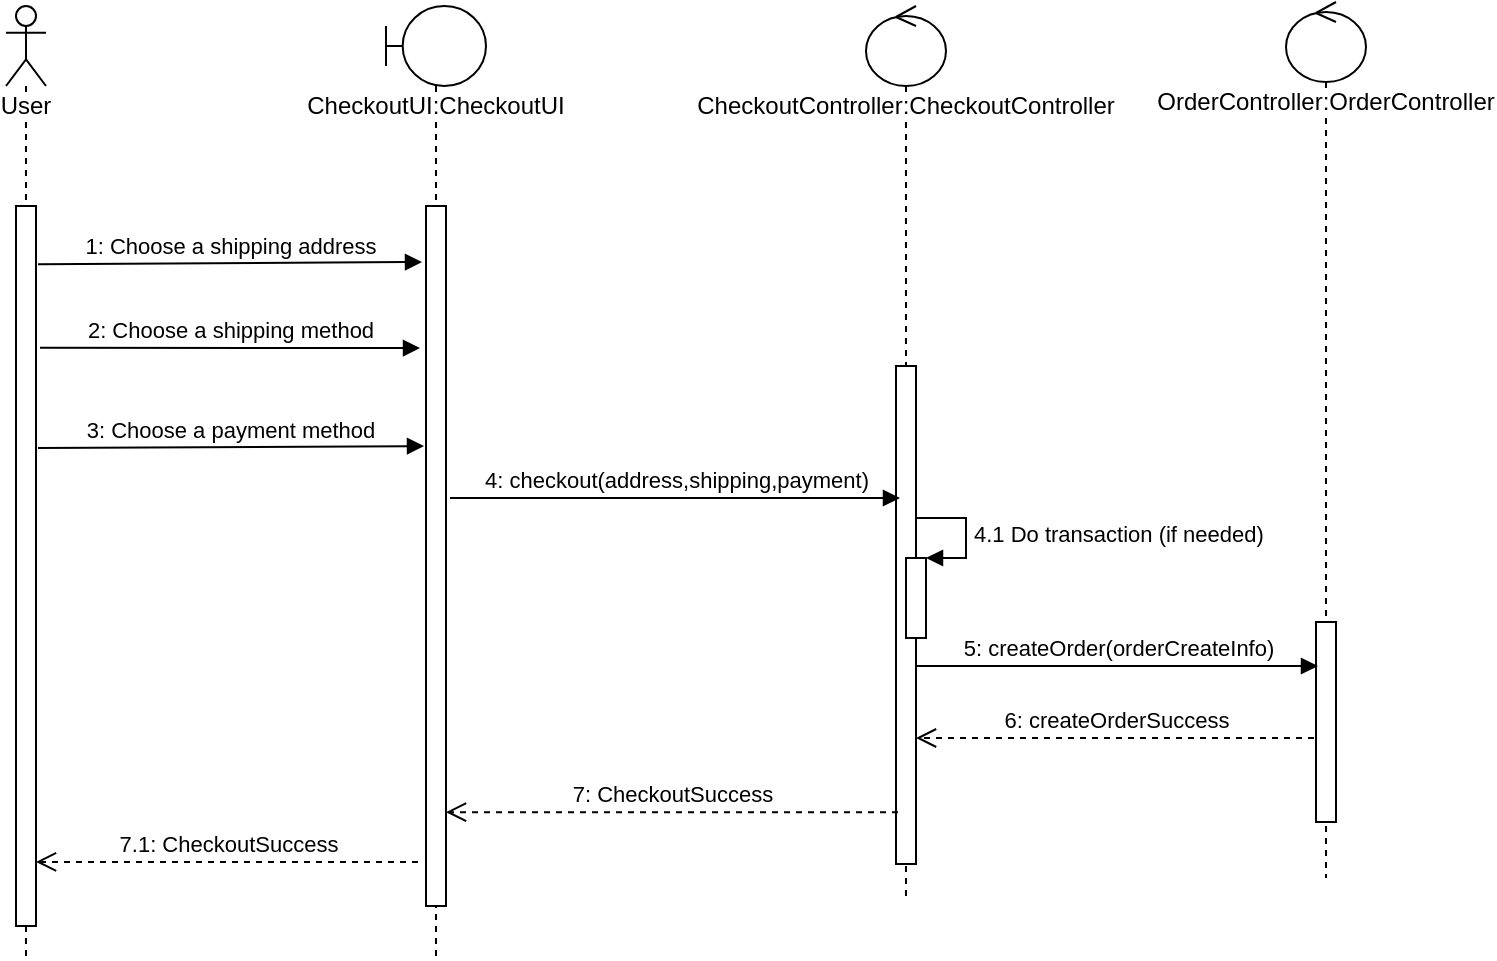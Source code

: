 <mxfile version="11.1.4" type="device"><diagram id="YI4fmEk7_B8427XlF0AI" name="Page-1"><mxGraphModel dx="1086" dy="448" grid="0" gridSize="10" guides="1" tooltips="1" connect="1" arrows="1" fold="1" page="0" pageScale="1" pageWidth="850" pageHeight="1100" math="0" shadow="0"><root><mxCell id="0"/><mxCell id="1" parent="0"/><mxCell id="w7evIl7vai61hYnBD01y-2" value="User" style="shape=umlLifeline;participant=umlActor;perimeter=lifelinePerimeter;whiteSpace=wrap;html=1;container=1;collapsible=0;recursiveResize=0;verticalAlign=top;spacingTop=36;labelBackgroundColor=#ffffff;outlineConnect=0;" vertex="1" parent="1"><mxGeometry x="160" y="524" width="20" height="476" as="geometry"/></mxCell><mxCell id="w7evIl7vai61hYnBD01y-3" value="" style="html=1;points=[];perimeter=orthogonalPerimeter;" vertex="1" parent="w7evIl7vai61hYnBD01y-2"><mxGeometry x="5" y="100" width="10" height="360" as="geometry"/></mxCell><mxCell id="w7evIl7vai61hYnBD01y-4" value="CheckoutUI:CheckoutUI" style="shape=umlLifeline;participant=umlBoundary;perimeter=lifelinePerimeter;whiteSpace=wrap;html=1;container=1;collapsible=0;recursiveResize=0;verticalAlign=top;spacingTop=36;labelBackgroundColor=#ffffff;outlineConnect=0;" vertex="1" parent="1"><mxGeometry x="350" y="524" width="50" height="476" as="geometry"/></mxCell><mxCell id="w7evIl7vai61hYnBD01y-5" value="" style="html=1;points=[];perimeter=orthogonalPerimeter;" vertex="1" parent="w7evIl7vai61hYnBD01y-4"><mxGeometry x="20" y="100" width="10" height="350" as="geometry"/></mxCell><mxCell id="w7evIl7vai61hYnBD01y-6" value="CheckoutController:CheckoutController" style="shape=umlLifeline;participant=umlControl;perimeter=lifelinePerimeter;whiteSpace=wrap;html=1;container=1;collapsible=0;recursiveResize=0;verticalAlign=top;spacingTop=36;labelBackgroundColor=#ffffff;outlineConnect=0;" vertex="1" parent="1"><mxGeometry x="590" y="524" width="40" height="446" as="geometry"/></mxCell><mxCell id="w7evIl7vai61hYnBD01y-17" value="" style="html=1;points=[];perimeter=orthogonalPerimeter;" vertex="1" parent="w7evIl7vai61hYnBD01y-6"><mxGeometry x="15" y="180" width="10" height="249" as="geometry"/></mxCell><mxCell id="w7evIl7vai61hYnBD01y-32" value="" style="html=1;points=[];perimeter=orthogonalPerimeter;" vertex="1" parent="w7evIl7vai61hYnBD01y-6"><mxGeometry x="20" y="276" width="10" height="40" as="geometry"/></mxCell><mxCell id="w7evIl7vai61hYnBD01y-33" value="4.1 Do transaction (if needed)" style="edgeStyle=orthogonalEdgeStyle;html=1;align=left;spacingLeft=2;endArrow=block;rounded=0;entryX=1;entryY=0;" edge="1" target="w7evIl7vai61hYnBD01y-32" parent="w7evIl7vai61hYnBD01y-6"><mxGeometry relative="1" as="geometry"><mxPoint x="25" y="256" as="sourcePoint"/><Array as="points"><mxPoint x="50" y="256"/></Array></mxGeometry></mxCell><mxCell id="w7evIl7vai61hYnBD01y-8" value="1: Choose a shipping address" style="html=1;verticalAlign=bottom;endArrow=block;entryX=-0.2;entryY=0.08;entryDx=0;entryDy=0;entryPerimeter=0;exitX=1.1;exitY=0.081;exitDx=0;exitDy=0;exitPerimeter=0;" edge="1" parent="1" source="w7evIl7vai61hYnBD01y-3" target="w7evIl7vai61hYnBD01y-5"><mxGeometry width="80" relative="1" as="geometry"><mxPoint x="174" y="644" as="sourcePoint"/><mxPoint x="330" y="648" as="targetPoint"/></mxGeometry></mxCell><mxCell id="w7evIl7vai61hYnBD01y-13" value="2: Choose a shipping method" style="html=1;verticalAlign=bottom;endArrow=block;entryX=-0.3;entryY=0.203;entryDx=0;entryDy=0;entryPerimeter=0;exitX=1.2;exitY=0.197;exitDx=0;exitDy=0;exitPerimeter=0;" edge="1" parent="1" source="w7evIl7vai61hYnBD01y-3" target="w7evIl7vai61hYnBD01y-5"><mxGeometry width="80" relative="1" as="geometry"><mxPoint x="175" y="683" as="sourcePoint"/><mxPoint x="340" y="690" as="targetPoint"/></mxGeometry></mxCell><mxCell id="w7evIl7vai61hYnBD01y-14" value="3: Choose a payment method" style="html=1;verticalAlign=bottom;endArrow=block;entryX=-0.1;entryY=0.343;entryDx=0;entryDy=0;entryPerimeter=0;exitX=1.1;exitY=0.336;exitDx=0;exitDy=0;exitPerimeter=0;" edge="1" parent="1" source="w7evIl7vai61hYnBD01y-3" target="w7evIl7vai61hYnBD01y-5"><mxGeometry width="80" relative="1" as="geometry"><mxPoint x="180" y="720" as="sourcePoint"/><mxPoint x="260" y="720" as="targetPoint"/></mxGeometry></mxCell><mxCell id="w7evIl7vai61hYnBD01y-19" value="OrderController:OrderController" style="shape=umlLifeline;participant=umlControl;perimeter=lifelinePerimeter;whiteSpace=wrap;html=1;container=1;collapsible=0;recursiveResize=0;verticalAlign=top;spacingTop=36;labelBackgroundColor=#ffffff;outlineConnect=0;" vertex="1" parent="1"><mxGeometry x="800" y="522" width="40" height="438" as="geometry"/></mxCell><mxCell id="w7evIl7vai61hYnBD01y-20" value="" style="html=1;points=[];perimeter=orthogonalPerimeter;" vertex="1" parent="w7evIl7vai61hYnBD01y-19"><mxGeometry x="15" y="310" width="10" height="100" as="geometry"/></mxCell><mxCell id="w7evIl7vai61hYnBD01y-21" value="5: createOrder(orderCreateInfo)" style="html=1;verticalAlign=bottom;endArrow=block;entryX=0.1;entryY=0.22;entryDx=0;entryDy=0;entryPerimeter=0;" edge="1" parent="1" source="w7evIl7vai61hYnBD01y-17" target="w7evIl7vai61hYnBD01y-20"><mxGeometry width="80" relative="1" as="geometry"><mxPoint x="617" y="774" as="sourcePoint"/><mxPoint x="780" y="790" as="targetPoint"/></mxGeometry></mxCell><mxCell id="w7evIl7vai61hYnBD01y-22" value="6: createOrderSuccess" style="html=1;verticalAlign=bottom;endArrow=open;dashed=1;endSize=8;" edge="1" parent="1" target="w7evIl7vai61hYnBD01y-17"><mxGeometry relative="1" as="geometry"><mxPoint x="814" y="890" as="sourcePoint"/><mxPoint x="650" y="910" as="targetPoint"/></mxGeometry></mxCell><mxCell id="w7evIl7vai61hYnBD01y-18" value="4: checkout(address,shipping,payment)" style="html=1;verticalAlign=bottom;endArrow=block;" edge="1" parent="1"><mxGeometry width="80" relative="1" as="geometry"><mxPoint x="382" y="770" as="sourcePoint"/><mxPoint x="607" y="770" as="targetPoint"/><Array as="points"/></mxGeometry></mxCell><mxCell id="w7evIl7vai61hYnBD01y-25" value="7.1: CheckoutSuccess" style="html=1;verticalAlign=bottom;endArrow=open;dashed=1;endSize=8;exitX=-0.4;exitY=0.937;exitDx=0;exitDy=0;exitPerimeter=0;" edge="1" parent="1" source="w7evIl7vai61hYnBD01y-5" target="w7evIl7vai61hYnBD01y-3"><mxGeometry relative="1" as="geometry"><mxPoint x="370" y="870" as="sourcePoint"/><mxPoint x="290" y="870" as="targetPoint"/></mxGeometry></mxCell><mxCell id="w7evIl7vai61hYnBD01y-28" value="7: CheckoutSuccess" style="html=1;verticalAlign=bottom;endArrow=open;dashed=1;endSize=8;exitX=0.1;exitY=0.896;exitDx=0;exitDy=0;exitPerimeter=0;" edge="1" parent="1" source="w7evIl7vai61hYnBD01y-17" target="w7evIl7vai61hYnBD01y-5"><mxGeometry relative="1" as="geometry"><mxPoint x="605" y="930" as="sourcePoint"/><mxPoint x="384" y="931" as="targetPoint"/></mxGeometry></mxCell></root></mxGraphModel></diagram></mxfile>